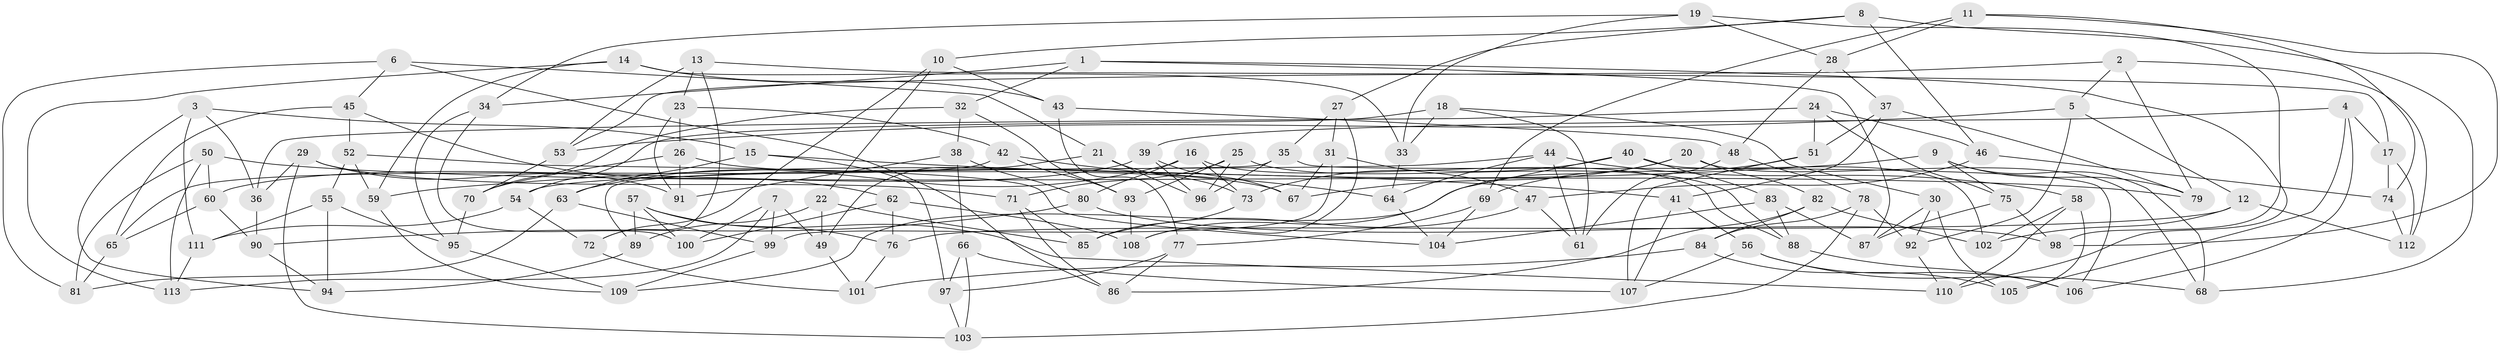 // coarse degree distribution, {4: 0.19298245614035087, 5: 0.22807017543859648, 6: 0.5087719298245614, 3: 0.017543859649122806, 7: 0.03508771929824561, 8: 0.017543859649122806}
// Generated by graph-tools (version 1.1) at 2025/38/03/04/25 23:38:10]
// undirected, 113 vertices, 226 edges
graph export_dot {
  node [color=gray90,style=filled];
  1;
  2;
  3;
  4;
  5;
  6;
  7;
  8;
  9;
  10;
  11;
  12;
  13;
  14;
  15;
  16;
  17;
  18;
  19;
  20;
  21;
  22;
  23;
  24;
  25;
  26;
  27;
  28;
  29;
  30;
  31;
  32;
  33;
  34;
  35;
  36;
  37;
  38;
  39;
  40;
  41;
  42;
  43;
  44;
  45;
  46;
  47;
  48;
  49;
  50;
  51;
  52;
  53;
  54;
  55;
  56;
  57;
  58;
  59;
  60;
  61;
  62;
  63;
  64;
  65;
  66;
  67;
  68;
  69;
  70;
  71;
  72;
  73;
  74;
  75;
  76;
  77;
  78;
  79;
  80;
  81;
  82;
  83;
  84;
  85;
  86;
  87;
  88;
  89;
  90;
  91;
  92;
  93;
  94;
  95;
  96;
  97;
  98;
  99;
  100;
  101;
  102;
  103;
  104;
  105;
  106;
  107;
  108;
  109;
  110;
  111;
  112;
  113;
  1 -- 34;
  1 -- 87;
  1 -- 110;
  1 -- 32;
  2 -- 5;
  2 -- 79;
  2 -- 53;
  2 -- 112;
  3 -- 94;
  3 -- 15;
  3 -- 111;
  3 -- 36;
  4 -- 39;
  4 -- 17;
  4 -- 106;
  4 -- 105;
  5 -- 92;
  5 -- 53;
  5 -- 12;
  6 -- 45;
  6 -- 86;
  6 -- 81;
  6 -- 21;
  7 -- 49;
  7 -- 99;
  7 -- 100;
  7 -- 113;
  8 -- 10;
  8 -- 68;
  8 -- 27;
  8 -- 46;
  9 -- 75;
  9 -- 59;
  9 -- 68;
  9 -- 79;
  10 -- 43;
  10 -- 72;
  10 -- 22;
  11 -- 69;
  11 -- 28;
  11 -- 98;
  11 -- 74;
  12 -- 112;
  12 -- 102;
  12 -- 76;
  13 -- 23;
  13 -- 72;
  13 -- 17;
  13 -- 53;
  14 -- 43;
  14 -- 59;
  14 -- 33;
  14 -- 113;
  15 -- 41;
  15 -- 97;
  15 -- 63;
  16 -- 63;
  16 -- 80;
  16 -- 88;
  16 -- 73;
  17 -- 112;
  17 -- 74;
  18 -- 30;
  18 -- 54;
  18 -- 61;
  18 -- 33;
  19 -- 33;
  19 -- 28;
  19 -- 98;
  19 -- 34;
  20 -- 67;
  20 -- 68;
  20 -- 82;
  20 -- 109;
  21 -- 73;
  21 -- 96;
  21 -- 49;
  22 -- 49;
  22 -- 85;
  22 -- 89;
  23 -- 91;
  23 -- 26;
  23 -- 42;
  24 -- 36;
  24 -- 75;
  24 -- 51;
  24 -- 46;
  25 -- 96;
  25 -- 71;
  25 -- 88;
  25 -- 93;
  26 -- 67;
  26 -- 70;
  26 -- 91;
  27 -- 108;
  27 -- 35;
  27 -- 31;
  28 -- 37;
  28 -- 48;
  29 -- 71;
  29 -- 103;
  29 -- 91;
  29 -- 36;
  30 -- 92;
  30 -- 87;
  30 -- 105;
  31 -- 67;
  31 -- 99;
  31 -- 47;
  32 -- 70;
  32 -- 38;
  32 -- 93;
  33 -- 64;
  34 -- 100;
  34 -- 95;
  35 -- 89;
  35 -- 106;
  35 -- 96;
  36 -- 90;
  37 -- 41;
  37 -- 51;
  37 -- 79;
  38 -- 91;
  38 -- 80;
  38 -- 66;
  39 -- 96;
  39 -- 60;
  39 -- 67;
  40 -- 102;
  40 -- 73;
  40 -- 108;
  40 -- 83;
  41 -- 107;
  41 -- 56;
  42 -- 93;
  42 -- 65;
  42 -- 64;
  43 -- 48;
  43 -- 77;
  44 -- 61;
  44 -- 64;
  44 -- 54;
  44 -- 58;
  45 -- 65;
  45 -- 62;
  45 -- 52;
  46 -- 47;
  46 -- 74;
  47 -- 85;
  47 -- 61;
  48 -- 61;
  48 -- 78;
  49 -- 101;
  50 -- 79;
  50 -- 113;
  50 -- 60;
  50 -- 81;
  51 -- 107;
  51 -- 69;
  52 -- 59;
  52 -- 55;
  52 -- 104;
  53 -- 70;
  54 -- 72;
  54 -- 111;
  55 -- 95;
  55 -- 111;
  55 -- 94;
  56 -- 106;
  56 -- 107;
  56 -- 68;
  57 -- 110;
  57 -- 100;
  57 -- 89;
  57 -- 76;
  58 -- 105;
  58 -- 110;
  58 -- 102;
  59 -- 109;
  60 -- 65;
  60 -- 90;
  62 -- 76;
  62 -- 100;
  62 -- 108;
  63 -- 99;
  63 -- 81;
  64 -- 104;
  65 -- 81;
  66 -- 97;
  66 -- 103;
  66 -- 107;
  69 -- 104;
  69 -- 77;
  70 -- 95;
  71 -- 86;
  71 -- 85;
  72 -- 101;
  73 -- 85;
  74 -- 112;
  75 -- 87;
  75 -- 98;
  76 -- 101;
  77 -- 97;
  77 -- 86;
  78 -- 84;
  78 -- 92;
  78 -- 103;
  80 -- 98;
  80 -- 90;
  82 -- 84;
  82 -- 102;
  82 -- 86;
  83 -- 88;
  83 -- 104;
  83 -- 87;
  84 -- 105;
  84 -- 101;
  88 -- 106;
  89 -- 94;
  90 -- 94;
  92 -- 110;
  93 -- 108;
  95 -- 109;
  97 -- 103;
  99 -- 109;
  111 -- 113;
}
